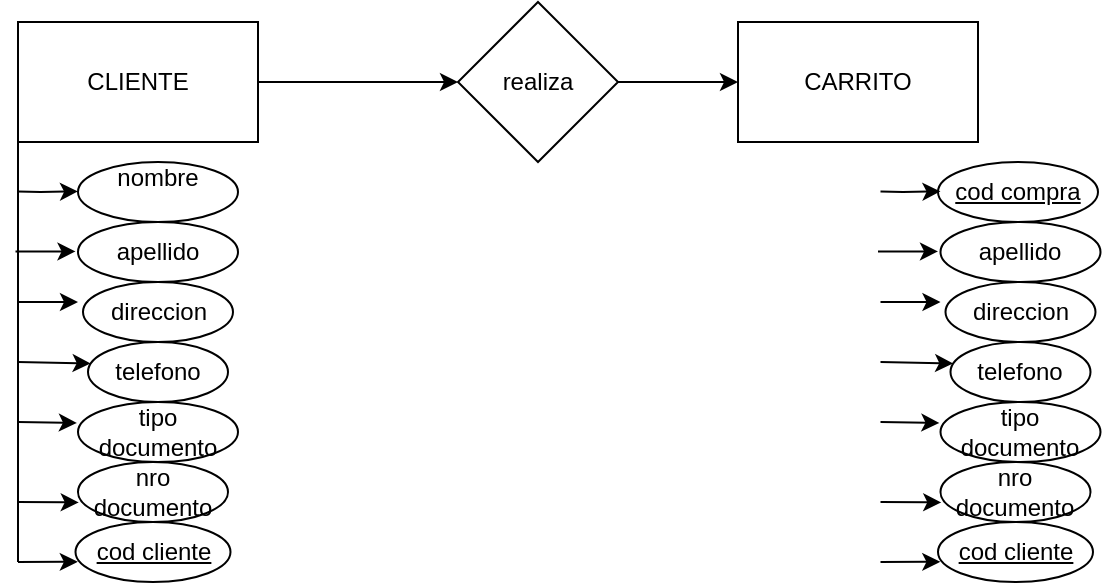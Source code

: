 <mxfile version="24.7.7">
  <diagram name="Página-1" id="7MDap6JHgMLayFaoO9Ry">
    <mxGraphModel dx="877" dy="442" grid="1" gridSize="10" guides="1" tooltips="1" connect="1" arrows="1" fold="1" page="1" pageScale="1" pageWidth="827" pageHeight="1169" math="0" shadow="0">
      <root>
        <mxCell id="0" />
        <mxCell id="1" parent="0" />
        <mxCell id="vDmIGxy55OzrReuSafQs-21" value="" style="edgeStyle=orthogonalEdgeStyle;rounded=0;orthogonalLoop=1;jettySize=auto;html=1;" edge="1" parent="1" source="vDmIGxy55OzrReuSafQs-1" target="vDmIGxy55OzrReuSafQs-20">
          <mxGeometry relative="1" as="geometry" />
        </mxCell>
        <mxCell id="vDmIGxy55OzrReuSafQs-1" value="CLIENTE" style="rounded=0;whiteSpace=wrap;html=1;" vertex="1" parent="1">
          <mxGeometry x="10" y="20" width="120" height="60" as="geometry" />
        </mxCell>
        <mxCell id="vDmIGxy55OzrReuSafQs-2" value="nombre&lt;div&gt;&lt;br&gt;&lt;/div&gt;" style="ellipse;whiteSpace=wrap;html=1;" vertex="1" parent="1">
          <mxGeometry x="40" y="90" width="80" height="30" as="geometry" />
        </mxCell>
        <mxCell id="vDmIGxy55OzrReuSafQs-3" value="apellido" style="ellipse;whiteSpace=wrap;html=1;" vertex="1" parent="1">
          <mxGeometry x="40" y="120" width="80" height="30" as="geometry" />
        </mxCell>
        <mxCell id="vDmIGxy55OzrReuSafQs-4" value="direccion" style="ellipse;whiteSpace=wrap;html=1;" vertex="1" parent="1">
          <mxGeometry x="42.5" y="150" width="75" height="30" as="geometry" />
        </mxCell>
        <mxCell id="vDmIGxy55OzrReuSafQs-5" value="telefono" style="ellipse;whiteSpace=wrap;html=1;" vertex="1" parent="1">
          <mxGeometry x="45" y="180" width="70" height="30" as="geometry" />
        </mxCell>
        <mxCell id="vDmIGxy55OzrReuSafQs-6" value="tipo documento" style="ellipse;whiteSpace=wrap;html=1;" vertex="1" parent="1">
          <mxGeometry x="40" y="210" width="80" height="30" as="geometry" />
        </mxCell>
        <mxCell id="vDmIGxy55OzrReuSafQs-7" value="nro documento" style="ellipse;whiteSpace=wrap;html=1;" vertex="1" parent="1">
          <mxGeometry x="40" y="240" width="75" height="30" as="geometry" />
        </mxCell>
        <mxCell id="vDmIGxy55OzrReuSafQs-8" value="&lt;u&gt;cod cliente&lt;/u&gt;" style="ellipse;whiteSpace=wrap;html=1;" vertex="1" parent="1">
          <mxGeometry x="38.75" y="270" width="77.5" height="30" as="geometry" />
        </mxCell>
        <mxCell id="vDmIGxy55OzrReuSafQs-9" value="" style="endArrow=none;html=1;rounded=0;exitX=0;exitY=1;exitDx=0;exitDy=0;" edge="1" parent="1" source="vDmIGxy55OzrReuSafQs-1">
          <mxGeometry width="50" height="50" relative="1" as="geometry">
            <mxPoint x="390" y="300" as="sourcePoint" />
            <mxPoint x="10" y="290" as="targetPoint" />
          </mxGeometry>
        </mxCell>
        <mxCell id="vDmIGxy55OzrReuSafQs-10" value="" style="endArrow=classic;html=1;rounded=0;entryX=0.015;entryY=0.664;entryDx=0;entryDy=0;entryPerimeter=0;" edge="1" parent="1" target="vDmIGxy55OzrReuSafQs-8">
          <mxGeometry width="50" height="50" relative="1" as="geometry">
            <mxPoint x="10" y="290" as="sourcePoint" />
            <mxPoint x="440" y="250" as="targetPoint" />
          </mxGeometry>
        </mxCell>
        <mxCell id="vDmIGxy55OzrReuSafQs-11" value="" style="endArrow=classic;html=1;rounded=0;entryX=0.005;entryY=0.673;entryDx=0;entryDy=0;entryPerimeter=0;" edge="1" parent="1" target="vDmIGxy55OzrReuSafQs-7">
          <mxGeometry width="50" height="50" relative="1" as="geometry">
            <mxPoint x="10" y="260" as="sourcePoint" />
            <mxPoint x="150" y="210" as="targetPoint" />
          </mxGeometry>
        </mxCell>
        <mxCell id="vDmIGxy55OzrReuSafQs-12" value="" style="endArrow=classic;html=1;rounded=0;entryX=-0.007;entryY=0.348;entryDx=0;entryDy=0;entryPerimeter=0;" edge="1" parent="1" target="vDmIGxy55OzrReuSafQs-6">
          <mxGeometry width="50" height="50" relative="1" as="geometry">
            <mxPoint x="10" y="220" as="sourcePoint" />
            <mxPoint x="150" y="210" as="targetPoint" />
          </mxGeometry>
        </mxCell>
        <mxCell id="vDmIGxy55OzrReuSafQs-13" value="" style="endArrow=classic;html=1;rounded=0;entryX=0.019;entryY=0.357;entryDx=0;entryDy=0;entryPerimeter=0;" edge="1" parent="1" target="vDmIGxy55OzrReuSafQs-5">
          <mxGeometry width="50" height="50" relative="1" as="geometry">
            <mxPoint x="10" y="190" as="sourcePoint" />
            <mxPoint x="150" y="210" as="targetPoint" />
          </mxGeometry>
        </mxCell>
        <mxCell id="vDmIGxy55OzrReuSafQs-14" value="" style="endArrow=classic;html=1;rounded=0;" edge="1" parent="1">
          <mxGeometry width="50" height="50" relative="1" as="geometry">
            <mxPoint x="10" y="160" as="sourcePoint" />
            <mxPoint x="40" y="160" as="targetPoint" />
          </mxGeometry>
        </mxCell>
        <mxCell id="vDmIGxy55OzrReuSafQs-17" value="" style="endArrow=classic;html=1;rounded=0;" edge="1" parent="1">
          <mxGeometry width="50" height="50" relative="1" as="geometry">
            <mxPoint x="8.75" y="134.71" as="sourcePoint" />
            <mxPoint x="38.75" y="134.71" as="targetPoint" />
          </mxGeometry>
        </mxCell>
        <mxCell id="vDmIGxy55OzrReuSafQs-19" value="" style="endArrow=classic;html=1;rounded=0;" edge="1" parent="1">
          <mxGeometry width="50" height="50" relative="1" as="geometry">
            <mxPoint x="10" y="104.71" as="sourcePoint" />
            <mxPoint x="40" y="104.71" as="targetPoint" />
            <Array as="points">
              <mxPoint x="21.25" y="105" />
            </Array>
          </mxGeometry>
        </mxCell>
        <mxCell id="vDmIGxy55OzrReuSafQs-23" value="" style="edgeStyle=orthogonalEdgeStyle;rounded=0;orthogonalLoop=1;jettySize=auto;html=1;" edge="1" parent="1" source="vDmIGxy55OzrReuSafQs-20" target="vDmIGxy55OzrReuSafQs-22">
          <mxGeometry relative="1" as="geometry" />
        </mxCell>
        <mxCell id="vDmIGxy55OzrReuSafQs-20" value="realiza" style="rhombus;whiteSpace=wrap;html=1;rounded=0;" vertex="1" parent="1">
          <mxGeometry x="230" y="10" width="80" height="80" as="geometry" />
        </mxCell>
        <mxCell id="vDmIGxy55OzrReuSafQs-22" value="CARRITO" style="whiteSpace=wrap;html=1;rounded=0;" vertex="1" parent="1">
          <mxGeometry x="370" y="20" width="120" height="60" as="geometry" />
        </mxCell>
        <mxCell id="vDmIGxy55OzrReuSafQs-24" value="cod compra" style="ellipse;whiteSpace=wrap;html=1;fontStyle=4" vertex="1" parent="1">
          <mxGeometry x="470" y="90" width="80" height="30" as="geometry" />
        </mxCell>
        <mxCell id="vDmIGxy55OzrReuSafQs-25" value="apellido" style="ellipse;whiteSpace=wrap;html=1;" vertex="1" parent="1">
          <mxGeometry x="471.25" y="120" width="80" height="30" as="geometry" />
        </mxCell>
        <mxCell id="vDmIGxy55OzrReuSafQs-26" value="direccion" style="ellipse;whiteSpace=wrap;html=1;" vertex="1" parent="1">
          <mxGeometry x="473.75" y="150" width="75" height="30" as="geometry" />
        </mxCell>
        <mxCell id="vDmIGxy55OzrReuSafQs-27" value="telefono" style="ellipse;whiteSpace=wrap;html=1;" vertex="1" parent="1">
          <mxGeometry x="476.25" y="180" width="70" height="30" as="geometry" />
        </mxCell>
        <mxCell id="vDmIGxy55OzrReuSafQs-28" value="tipo documento" style="ellipse;whiteSpace=wrap;html=1;" vertex="1" parent="1">
          <mxGeometry x="471.25" y="210" width="80" height="30" as="geometry" />
        </mxCell>
        <mxCell id="vDmIGxy55OzrReuSafQs-29" value="nro documento" style="ellipse;whiteSpace=wrap;html=1;" vertex="1" parent="1">
          <mxGeometry x="471.25" y="240" width="75" height="30" as="geometry" />
        </mxCell>
        <mxCell id="vDmIGxy55OzrReuSafQs-30" value="&lt;u&gt;cod cliente&lt;/u&gt;" style="ellipse;whiteSpace=wrap;html=1;" vertex="1" parent="1">
          <mxGeometry x="470" y="270" width="77.5" height="30" as="geometry" />
        </mxCell>
        <mxCell id="vDmIGxy55OzrReuSafQs-31" value="" style="endArrow=classic;html=1;rounded=0;entryX=0.015;entryY=0.664;entryDx=0;entryDy=0;entryPerimeter=0;" edge="1" target="vDmIGxy55OzrReuSafQs-30" parent="1">
          <mxGeometry width="50" height="50" relative="1" as="geometry">
            <mxPoint x="441.25" y="290" as="sourcePoint" />
            <mxPoint x="871.25" y="250" as="targetPoint" />
          </mxGeometry>
        </mxCell>
        <mxCell id="vDmIGxy55OzrReuSafQs-32" value="" style="endArrow=classic;html=1;rounded=0;entryX=0.005;entryY=0.673;entryDx=0;entryDy=0;entryPerimeter=0;" edge="1" target="vDmIGxy55OzrReuSafQs-29" parent="1">
          <mxGeometry width="50" height="50" relative="1" as="geometry">
            <mxPoint x="441.25" y="260" as="sourcePoint" />
            <mxPoint x="581.25" y="210" as="targetPoint" />
          </mxGeometry>
        </mxCell>
        <mxCell id="vDmIGxy55OzrReuSafQs-33" value="" style="endArrow=classic;html=1;rounded=0;entryX=-0.007;entryY=0.348;entryDx=0;entryDy=0;entryPerimeter=0;" edge="1" target="vDmIGxy55OzrReuSafQs-28" parent="1">
          <mxGeometry width="50" height="50" relative="1" as="geometry">
            <mxPoint x="441.25" y="220" as="sourcePoint" />
            <mxPoint x="581.25" y="210" as="targetPoint" />
          </mxGeometry>
        </mxCell>
        <mxCell id="vDmIGxy55OzrReuSafQs-34" value="" style="endArrow=classic;html=1;rounded=0;entryX=0.019;entryY=0.357;entryDx=0;entryDy=0;entryPerimeter=0;" edge="1" target="vDmIGxy55OzrReuSafQs-27" parent="1">
          <mxGeometry width="50" height="50" relative="1" as="geometry">
            <mxPoint x="441.25" y="190" as="sourcePoint" />
            <mxPoint x="581.25" y="210" as="targetPoint" />
          </mxGeometry>
        </mxCell>
        <mxCell id="vDmIGxy55OzrReuSafQs-35" value="" style="endArrow=classic;html=1;rounded=0;" edge="1" parent="1">
          <mxGeometry width="50" height="50" relative="1" as="geometry">
            <mxPoint x="441.25" y="160" as="sourcePoint" />
            <mxPoint x="471.25" y="160" as="targetPoint" />
          </mxGeometry>
        </mxCell>
        <mxCell id="vDmIGxy55OzrReuSafQs-36" value="" style="endArrow=classic;html=1;rounded=0;" edge="1" parent="1">
          <mxGeometry width="50" height="50" relative="1" as="geometry">
            <mxPoint x="440" y="134.71" as="sourcePoint" />
            <mxPoint x="470" y="134.71" as="targetPoint" />
          </mxGeometry>
        </mxCell>
        <mxCell id="vDmIGxy55OzrReuSafQs-37" value="" style="endArrow=classic;html=1;rounded=0;" edge="1" parent="1">
          <mxGeometry width="50" height="50" relative="1" as="geometry">
            <mxPoint x="441.25" y="104.71" as="sourcePoint" />
            <mxPoint x="471.25" y="104.71" as="targetPoint" />
            <Array as="points">
              <mxPoint x="452.5" y="105" />
            </Array>
          </mxGeometry>
        </mxCell>
      </root>
    </mxGraphModel>
  </diagram>
</mxfile>
